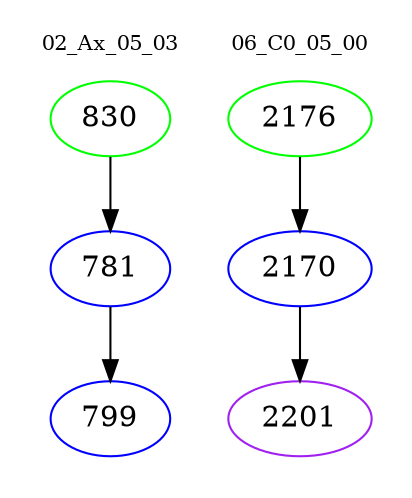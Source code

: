 digraph{
subgraph cluster_0 {
color = white
label = "02_Ax_05_03";
fontsize=10;
T0_830 [label="830", color="green"]
T0_830 -> T0_781 [color="black"]
T0_781 [label="781", color="blue"]
T0_781 -> T0_799 [color="black"]
T0_799 [label="799", color="blue"]
}
subgraph cluster_1 {
color = white
label = "06_C0_05_00";
fontsize=10;
T1_2176 [label="2176", color="green"]
T1_2176 -> T1_2170 [color="black"]
T1_2170 [label="2170", color="blue"]
T1_2170 -> T1_2201 [color="black"]
T1_2201 [label="2201", color="purple"]
}
}
